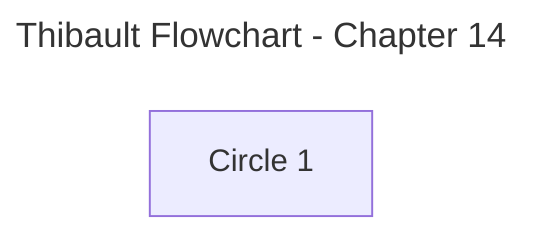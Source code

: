 ---
title: Thibault Flowchart - Chapter 14
config:
  layout: dagre
  flowchart:
    htmlLabels: false
---
flowchart LR
	%% Nodes
	B1_T14_C01["Circle 1"]